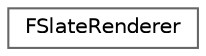 digraph "Graphical Class Hierarchy"
{
 // INTERACTIVE_SVG=YES
 // LATEX_PDF_SIZE
  bgcolor="transparent";
  edge [fontname=Helvetica,fontsize=10,labelfontname=Helvetica,labelfontsize=10];
  node [fontname=Helvetica,fontsize=10,shape=box,height=0.2,width=0.4];
  rankdir="LR";
  Node0 [id="Node000000",label="FSlateRenderer",height=0.2,width=0.4,color="grey40", fillcolor="white", style="filled",URL="$d4/d6a/classFSlateRenderer.html",tooltip="Abstract base class for Slate renderers."];
}

